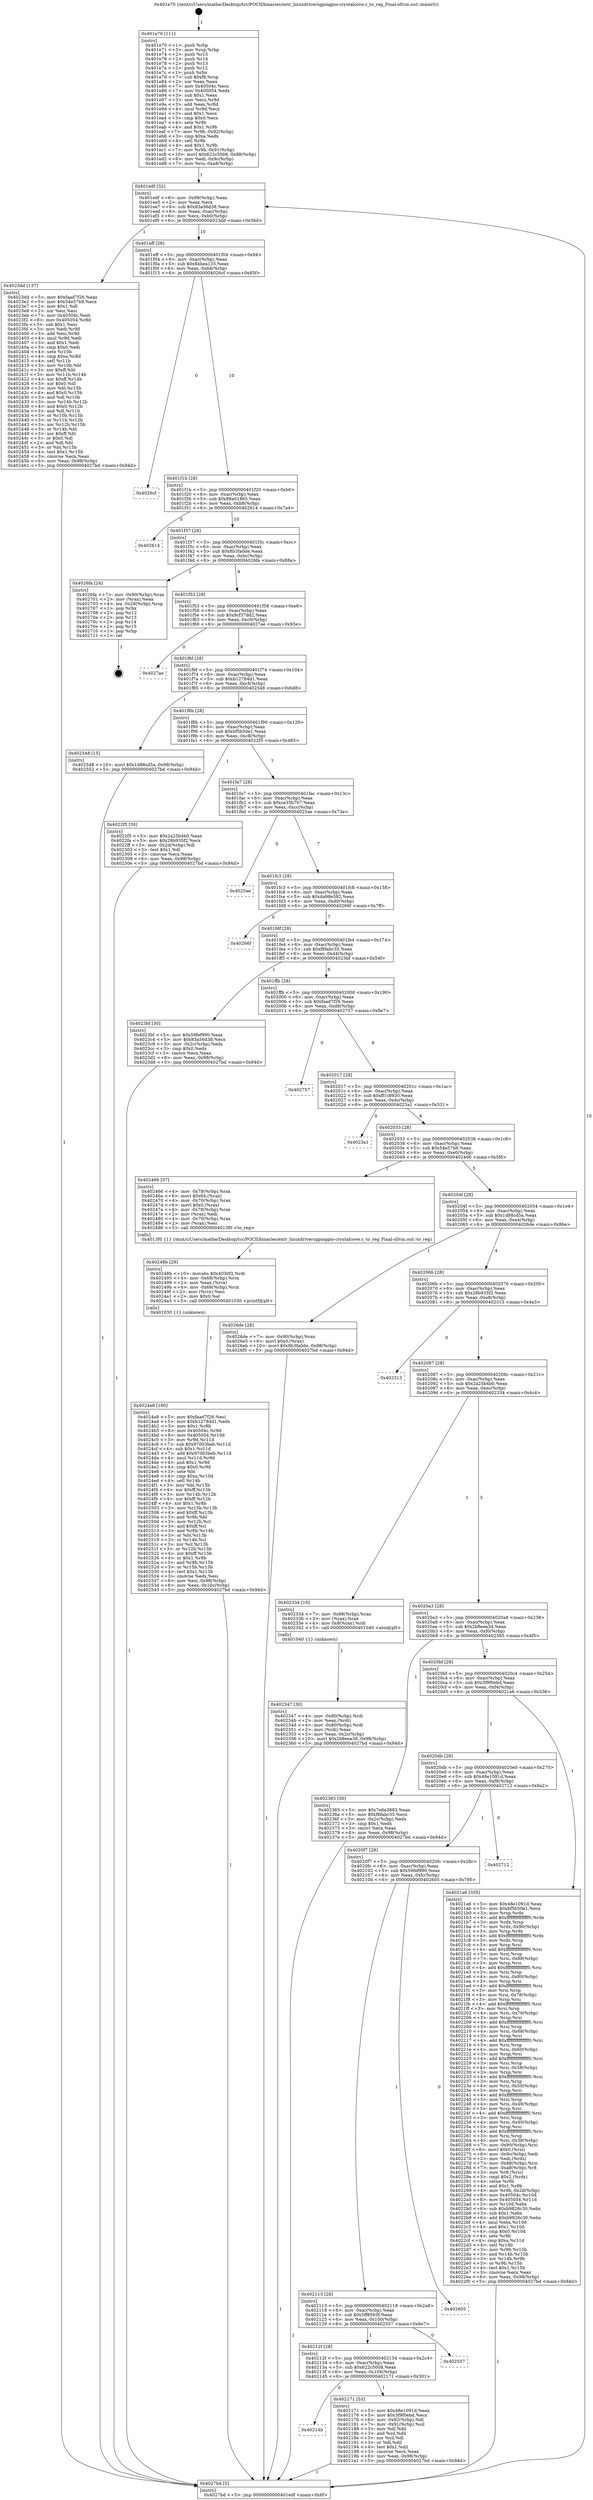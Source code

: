 digraph "0x401e70" {
  label = "0x401e70 (/mnt/c/Users/mathe/Desktop/tcc/POCII/binaries/extr_linuxdriversgpiogpio-crystalcove.c_to_reg_Final-ollvm.out::main(0))"
  labelloc = "t"
  node[shape=record]

  Entry [label="",width=0.3,height=0.3,shape=circle,fillcolor=black,style=filled]
  "0x401edf" [label="{
     0x401edf [32]\l
     | [instrs]\l
     &nbsp;&nbsp;0x401edf \<+6\>: mov -0x98(%rbp),%eax\l
     &nbsp;&nbsp;0x401ee5 \<+2\>: mov %eax,%ecx\l
     &nbsp;&nbsp;0x401ee7 \<+6\>: sub $0x83a56d38,%ecx\l
     &nbsp;&nbsp;0x401eed \<+6\>: mov %eax,-0xac(%rbp)\l
     &nbsp;&nbsp;0x401ef3 \<+6\>: mov %ecx,-0xb0(%rbp)\l
     &nbsp;&nbsp;0x401ef9 \<+6\>: je 00000000004023dd \<main+0x56d\>\l
  }"]
  "0x4023dd" [label="{
     0x4023dd [137]\l
     | [instrs]\l
     &nbsp;&nbsp;0x4023dd \<+5\>: mov $0xfaad7f26,%eax\l
     &nbsp;&nbsp;0x4023e2 \<+5\>: mov $0x54e57b9,%ecx\l
     &nbsp;&nbsp;0x4023e7 \<+2\>: mov $0x1,%dl\l
     &nbsp;&nbsp;0x4023e9 \<+2\>: xor %esi,%esi\l
     &nbsp;&nbsp;0x4023eb \<+7\>: mov 0x40504c,%edi\l
     &nbsp;&nbsp;0x4023f2 \<+8\>: mov 0x405054,%r8d\l
     &nbsp;&nbsp;0x4023fa \<+3\>: sub $0x1,%esi\l
     &nbsp;&nbsp;0x4023fd \<+3\>: mov %edi,%r9d\l
     &nbsp;&nbsp;0x402400 \<+3\>: add %esi,%r9d\l
     &nbsp;&nbsp;0x402403 \<+4\>: imul %r9d,%edi\l
     &nbsp;&nbsp;0x402407 \<+3\>: and $0x1,%edi\l
     &nbsp;&nbsp;0x40240a \<+3\>: cmp $0x0,%edi\l
     &nbsp;&nbsp;0x40240d \<+4\>: sete %r10b\l
     &nbsp;&nbsp;0x402411 \<+4\>: cmp $0xa,%r8d\l
     &nbsp;&nbsp;0x402415 \<+4\>: setl %r11b\l
     &nbsp;&nbsp;0x402419 \<+3\>: mov %r10b,%bl\l
     &nbsp;&nbsp;0x40241c \<+3\>: xor $0xff,%bl\l
     &nbsp;&nbsp;0x40241f \<+3\>: mov %r11b,%r14b\l
     &nbsp;&nbsp;0x402422 \<+4\>: xor $0xff,%r14b\l
     &nbsp;&nbsp;0x402426 \<+3\>: xor $0x0,%dl\l
     &nbsp;&nbsp;0x402429 \<+3\>: mov %bl,%r15b\l
     &nbsp;&nbsp;0x40242c \<+4\>: and $0x0,%r15b\l
     &nbsp;&nbsp;0x402430 \<+3\>: and %dl,%r10b\l
     &nbsp;&nbsp;0x402433 \<+3\>: mov %r14b,%r12b\l
     &nbsp;&nbsp;0x402436 \<+4\>: and $0x0,%r12b\l
     &nbsp;&nbsp;0x40243a \<+3\>: and %dl,%r11b\l
     &nbsp;&nbsp;0x40243d \<+3\>: or %r10b,%r15b\l
     &nbsp;&nbsp;0x402440 \<+3\>: or %r11b,%r12b\l
     &nbsp;&nbsp;0x402443 \<+3\>: xor %r12b,%r15b\l
     &nbsp;&nbsp;0x402446 \<+3\>: or %r14b,%bl\l
     &nbsp;&nbsp;0x402449 \<+3\>: xor $0xff,%bl\l
     &nbsp;&nbsp;0x40244c \<+3\>: or $0x0,%dl\l
     &nbsp;&nbsp;0x40244f \<+2\>: and %dl,%bl\l
     &nbsp;&nbsp;0x402451 \<+3\>: or %bl,%r15b\l
     &nbsp;&nbsp;0x402454 \<+4\>: test $0x1,%r15b\l
     &nbsp;&nbsp;0x402458 \<+3\>: cmovne %ecx,%eax\l
     &nbsp;&nbsp;0x40245b \<+6\>: mov %eax,-0x98(%rbp)\l
     &nbsp;&nbsp;0x402461 \<+5\>: jmp 00000000004027bd \<main+0x94d\>\l
  }"]
  "0x401eff" [label="{
     0x401eff [28]\l
     | [instrs]\l
     &nbsp;&nbsp;0x401eff \<+5\>: jmp 0000000000401f04 \<main+0x94\>\l
     &nbsp;&nbsp;0x401f04 \<+6\>: mov -0xac(%rbp),%eax\l
     &nbsp;&nbsp;0x401f0a \<+5\>: sub $0x84bea135,%eax\l
     &nbsp;&nbsp;0x401f0f \<+6\>: mov %eax,-0xb4(%rbp)\l
     &nbsp;&nbsp;0x401f15 \<+6\>: je 00000000004026cf \<main+0x85f\>\l
  }"]
  Exit [label="",width=0.3,height=0.3,shape=circle,fillcolor=black,style=filled,peripheries=2]
  "0x4026cf" [label="{
     0x4026cf\l
  }", style=dashed]
  "0x401f1b" [label="{
     0x401f1b [28]\l
     | [instrs]\l
     &nbsp;&nbsp;0x401f1b \<+5\>: jmp 0000000000401f20 \<main+0xb0\>\l
     &nbsp;&nbsp;0x401f20 \<+6\>: mov -0xac(%rbp),%eax\l
     &nbsp;&nbsp;0x401f26 \<+5\>: sub $0x88a01865,%eax\l
     &nbsp;&nbsp;0x401f2b \<+6\>: mov %eax,-0xb8(%rbp)\l
     &nbsp;&nbsp;0x401f31 \<+6\>: je 0000000000402614 \<main+0x7a4\>\l
  }"]
  "0x4024a8" [label="{
     0x4024a8 [160]\l
     | [instrs]\l
     &nbsp;&nbsp;0x4024a8 \<+5\>: mov $0xfaad7f26,%esi\l
     &nbsp;&nbsp;0x4024ad \<+5\>: mov $0xb12784d1,%edx\l
     &nbsp;&nbsp;0x4024b2 \<+3\>: mov $0x1,%r8b\l
     &nbsp;&nbsp;0x4024b5 \<+8\>: mov 0x40504c,%r9d\l
     &nbsp;&nbsp;0x4024bd \<+8\>: mov 0x405054,%r10d\l
     &nbsp;&nbsp;0x4024c5 \<+3\>: mov %r9d,%r11d\l
     &nbsp;&nbsp;0x4024c8 \<+7\>: sub $0x97003beb,%r11d\l
     &nbsp;&nbsp;0x4024cf \<+4\>: sub $0x1,%r11d\l
     &nbsp;&nbsp;0x4024d3 \<+7\>: add $0x97003beb,%r11d\l
     &nbsp;&nbsp;0x4024da \<+4\>: imul %r11d,%r9d\l
     &nbsp;&nbsp;0x4024de \<+4\>: and $0x1,%r9d\l
     &nbsp;&nbsp;0x4024e2 \<+4\>: cmp $0x0,%r9d\l
     &nbsp;&nbsp;0x4024e6 \<+3\>: sete %bl\l
     &nbsp;&nbsp;0x4024e9 \<+4\>: cmp $0xa,%r10d\l
     &nbsp;&nbsp;0x4024ed \<+4\>: setl %r14b\l
     &nbsp;&nbsp;0x4024f1 \<+3\>: mov %bl,%r15b\l
     &nbsp;&nbsp;0x4024f4 \<+4\>: xor $0xff,%r15b\l
     &nbsp;&nbsp;0x4024f8 \<+3\>: mov %r14b,%r12b\l
     &nbsp;&nbsp;0x4024fb \<+4\>: xor $0xff,%r12b\l
     &nbsp;&nbsp;0x4024ff \<+4\>: xor $0x1,%r8b\l
     &nbsp;&nbsp;0x402503 \<+3\>: mov %r15b,%r13b\l
     &nbsp;&nbsp;0x402506 \<+4\>: and $0xff,%r13b\l
     &nbsp;&nbsp;0x40250a \<+3\>: and %r8b,%bl\l
     &nbsp;&nbsp;0x40250d \<+3\>: mov %r12b,%cl\l
     &nbsp;&nbsp;0x402510 \<+3\>: and $0xff,%cl\l
     &nbsp;&nbsp;0x402513 \<+3\>: and %r8b,%r14b\l
     &nbsp;&nbsp;0x402516 \<+3\>: or %bl,%r13b\l
     &nbsp;&nbsp;0x402519 \<+3\>: or %r14b,%cl\l
     &nbsp;&nbsp;0x40251c \<+3\>: xor %cl,%r13b\l
     &nbsp;&nbsp;0x40251f \<+3\>: or %r12b,%r15b\l
     &nbsp;&nbsp;0x402522 \<+4\>: xor $0xff,%r15b\l
     &nbsp;&nbsp;0x402526 \<+4\>: or $0x1,%r8b\l
     &nbsp;&nbsp;0x40252a \<+3\>: and %r8b,%r15b\l
     &nbsp;&nbsp;0x40252d \<+3\>: or %r15b,%r13b\l
     &nbsp;&nbsp;0x402530 \<+4\>: test $0x1,%r13b\l
     &nbsp;&nbsp;0x402534 \<+3\>: cmovne %edx,%esi\l
     &nbsp;&nbsp;0x402537 \<+6\>: mov %esi,-0x98(%rbp)\l
     &nbsp;&nbsp;0x40253d \<+6\>: mov %eax,-0x10c(%rbp)\l
     &nbsp;&nbsp;0x402543 \<+5\>: jmp 00000000004027bd \<main+0x94d\>\l
  }"]
  "0x402614" [label="{
     0x402614\l
  }", style=dashed]
  "0x401f37" [label="{
     0x401f37 [28]\l
     | [instrs]\l
     &nbsp;&nbsp;0x401f37 \<+5\>: jmp 0000000000401f3c \<main+0xcc\>\l
     &nbsp;&nbsp;0x401f3c \<+6\>: mov -0xac(%rbp),%eax\l
     &nbsp;&nbsp;0x401f42 \<+5\>: sub $0x8b3fa0de,%eax\l
     &nbsp;&nbsp;0x401f47 \<+6\>: mov %eax,-0xbc(%rbp)\l
     &nbsp;&nbsp;0x401f4d \<+6\>: je 00000000004026fa \<main+0x88a\>\l
  }"]
  "0x40248b" [label="{
     0x40248b [29]\l
     | [instrs]\l
     &nbsp;&nbsp;0x40248b \<+10\>: movabs $0x4030f2,%rdi\l
     &nbsp;&nbsp;0x402495 \<+4\>: mov -0x68(%rbp),%rcx\l
     &nbsp;&nbsp;0x402499 \<+2\>: mov %eax,(%rcx)\l
     &nbsp;&nbsp;0x40249b \<+4\>: mov -0x68(%rbp),%rcx\l
     &nbsp;&nbsp;0x40249f \<+2\>: mov (%rcx),%esi\l
     &nbsp;&nbsp;0x4024a1 \<+2\>: mov $0x0,%al\l
     &nbsp;&nbsp;0x4024a3 \<+5\>: call 0000000000401030 \<printf@plt\>\l
     | [calls]\l
     &nbsp;&nbsp;0x401030 \{1\} (unknown)\l
  }"]
  "0x4026fa" [label="{
     0x4026fa [24]\l
     | [instrs]\l
     &nbsp;&nbsp;0x4026fa \<+7\>: mov -0x90(%rbp),%rax\l
     &nbsp;&nbsp;0x402701 \<+2\>: mov (%rax),%eax\l
     &nbsp;&nbsp;0x402703 \<+4\>: lea -0x28(%rbp),%rsp\l
     &nbsp;&nbsp;0x402707 \<+1\>: pop %rbx\l
     &nbsp;&nbsp;0x402708 \<+2\>: pop %r12\l
     &nbsp;&nbsp;0x40270a \<+2\>: pop %r13\l
     &nbsp;&nbsp;0x40270c \<+2\>: pop %r14\l
     &nbsp;&nbsp;0x40270e \<+2\>: pop %r15\l
     &nbsp;&nbsp;0x402710 \<+1\>: pop %rbp\l
     &nbsp;&nbsp;0x402711 \<+1\>: ret\l
  }"]
  "0x401f53" [label="{
     0x401f53 [28]\l
     | [instrs]\l
     &nbsp;&nbsp;0x401f53 \<+5\>: jmp 0000000000401f58 \<main+0xe8\>\l
     &nbsp;&nbsp;0x401f58 \<+6\>: mov -0xac(%rbp),%eax\l
     &nbsp;&nbsp;0x401f5e \<+5\>: sub $0x9cf37dd2,%eax\l
     &nbsp;&nbsp;0x401f63 \<+6\>: mov %eax,-0xc0(%rbp)\l
     &nbsp;&nbsp;0x401f69 \<+6\>: je 00000000004027ae \<main+0x93e\>\l
  }"]
  "0x402347" [label="{
     0x402347 [30]\l
     | [instrs]\l
     &nbsp;&nbsp;0x402347 \<+4\>: mov -0x80(%rbp),%rdi\l
     &nbsp;&nbsp;0x40234b \<+2\>: mov %eax,(%rdi)\l
     &nbsp;&nbsp;0x40234d \<+4\>: mov -0x80(%rbp),%rdi\l
     &nbsp;&nbsp;0x402351 \<+2\>: mov (%rdi),%eax\l
     &nbsp;&nbsp;0x402353 \<+3\>: mov %eax,-0x2c(%rbp)\l
     &nbsp;&nbsp;0x402356 \<+10\>: movl $0x2b8eea3d,-0x98(%rbp)\l
     &nbsp;&nbsp;0x402360 \<+5\>: jmp 00000000004027bd \<main+0x94d\>\l
  }"]
  "0x4027ae" [label="{
     0x4027ae\l
  }", style=dashed]
  "0x401f6f" [label="{
     0x401f6f [28]\l
     | [instrs]\l
     &nbsp;&nbsp;0x401f6f \<+5\>: jmp 0000000000401f74 \<main+0x104\>\l
     &nbsp;&nbsp;0x401f74 \<+6\>: mov -0xac(%rbp),%eax\l
     &nbsp;&nbsp;0x401f7a \<+5\>: sub $0xb12784d1,%eax\l
     &nbsp;&nbsp;0x401f7f \<+6\>: mov %eax,-0xc4(%rbp)\l
     &nbsp;&nbsp;0x401f85 \<+6\>: je 0000000000402548 \<main+0x6d8\>\l
  }"]
  "0x401e70" [label="{
     0x401e70 [111]\l
     | [instrs]\l
     &nbsp;&nbsp;0x401e70 \<+1\>: push %rbp\l
     &nbsp;&nbsp;0x401e71 \<+3\>: mov %rsp,%rbp\l
     &nbsp;&nbsp;0x401e74 \<+2\>: push %r15\l
     &nbsp;&nbsp;0x401e76 \<+2\>: push %r14\l
     &nbsp;&nbsp;0x401e78 \<+2\>: push %r13\l
     &nbsp;&nbsp;0x401e7a \<+2\>: push %r12\l
     &nbsp;&nbsp;0x401e7c \<+1\>: push %rbx\l
     &nbsp;&nbsp;0x401e7d \<+7\>: sub $0xf8,%rsp\l
     &nbsp;&nbsp;0x401e84 \<+2\>: xor %eax,%eax\l
     &nbsp;&nbsp;0x401e86 \<+7\>: mov 0x40504c,%ecx\l
     &nbsp;&nbsp;0x401e8d \<+7\>: mov 0x405054,%edx\l
     &nbsp;&nbsp;0x401e94 \<+3\>: sub $0x1,%eax\l
     &nbsp;&nbsp;0x401e97 \<+3\>: mov %ecx,%r8d\l
     &nbsp;&nbsp;0x401e9a \<+3\>: add %eax,%r8d\l
     &nbsp;&nbsp;0x401e9d \<+4\>: imul %r8d,%ecx\l
     &nbsp;&nbsp;0x401ea1 \<+3\>: and $0x1,%ecx\l
     &nbsp;&nbsp;0x401ea4 \<+3\>: cmp $0x0,%ecx\l
     &nbsp;&nbsp;0x401ea7 \<+4\>: sete %r9b\l
     &nbsp;&nbsp;0x401eab \<+4\>: and $0x1,%r9b\l
     &nbsp;&nbsp;0x401eaf \<+7\>: mov %r9b,-0x92(%rbp)\l
     &nbsp;&nbsp;0x401eb6 \<+3\>: cmp $0xa,%edx\l
     &nbsp;&nbsp;0x401eb9 \<+4\>: setl %r9b\l
     &nbsp;&nbsp;0x401ebd \<+4\>: and $0x1,%r9b\l
     &nbsp;&nbsp;0x401ec1 \<+7\>: mov %r9b,-0x91(%rbp)\l
     &nbsp;&nbsp;0x401ec8 \<+10\>: movl $0x622c5008,-0x98(%rbp)\l
     &nbsp;&nbsp;0x401ed2 \<+6\>: mov %edi,-0x9c(%rbp)\l
     &nbsp;&nbsp;0x401ed8 \<+7\>: mov %rsi,-0xa8(%rbp)\l
  }"]
  "0x402548" [label="{
     0x402548 [15]\l
     | [instrs]\l
     &nbsp;&nbsp;0x402548 \<+10\>: movl $0x1d88cd5a,-0x98(%rbp)\l
     &nbsp;&nbsp;0x402552 \<+5\>: jmp 00000000004027bd \<main+0x94d\>\l
  }"]
  "0x401f8b" [label="{
     0x401f8b [28]\l
     | [instrs]\l
     &nbsp;&nbsp;0x401f8b \<+5\>: jmp 0000000000401f90 \<main+0x120\>\l
     &nbsp;&nbsp;0x401f90 \<+6\>: mov -0xac(%rbp),%eax\l
     &nbsp;&nbsp;0x401f96 \<+5\>: sub $0xbf5b50e1,%eax\l
     &nbsp;&nbsp;0x401f9b \<+6\>: mov %eax,-0xc8(%rbp)\l
     &nbsp;&nbsp;0x401fa1 \<+6\>: je 00000000004022f5 \<main+0x485\>\l
  }"]
  "0x4027bd" [label="{
     0x4027bd [5]\l
     | [instrs]\l
     &nbsp;&nbsp;0x4027bd \<+5\>: jmp 0000000000401edf \<main+0x6f\>\l
  }"]
  "0x4022f5" [label="{
     0x4022f5 [30]\l
     | [instrs]\l
     &nbsp;&nbsp;0x4022f5 \<+5\>: mov $0x2a25b4b0,%eax\l
     &nbsp;&nbsp;0x4022fa \<+5\>: mov $0x28b935f2,%ecx\l
     &nbsp;&nbsp;0x4022ff \<+3\>: mov -0x2d(%rbp),%dl\l
     &nbsp;&nbsp;0x402302 \<+3\>: test $0x1,%dl\l
     &nbsp;&nbsp;0x402305 \<+3\>: cmovne %ecx,%eax\l
     &nbsp;&nbsp;0x402308 \<+6\>: mov %eax,-0x98(%rbp)\l
     &nbsp;&nbsp;0x40230e \<+5\>: jmp 00000000004027bd \<main+0x94d\>\l
  }"]
  "0x401fa7" [label="{
     0x401fa7 [28]\l
     | [instrs]\l
     &nbsp;&nbsp;0x401fa7 \<+5\>: jmp 0000000000401fac \<main+0x13c\>\l
     &nbsp;&nbsp;0x401fac \<+6\>: mov -0xac(%rbp),%eax\l
     &nbsp;&nbsp;0x401fb2 \<+5\>: sub $0xce35b707,%eax\l
     &nbsp;&nbsp;0x401fb7 \<+6\>: mov %eax,-0xcc(%rbp)\l
     &nbsp;&nbsp;0x401fbd \<+6\>: je 00000000004025ae \<main+0x73e\>\l
  }"]
  "0x40214b" [label="{
     0x40214b\l
  }", style=dashed]
  "0x4025ae" [label="{
     0x4025ae\l
  }", style=dashed]
  "0x401fc3" [label="{
     0x401fc3 [28]\l
     | [instrs]\l
     &nbsp;&nbsp;0x401fc3 \<+5\>: jmp 0000000000401fc8 \<main+0x158\>\l
     &nbsp;&nbsp;0x401fc8 \<+6\>: mov -0xac(%rbp),%eax\l
     &nbsp;&nbsp;0x401fce \<+5\>: sub $0xda98e592,%eax\l
     &nbsp;&nbsp;0x401fd3 \<+6\>: mov %eax,-0xd0(%rbp)\l
     &nbsp;&nbsp;0x401fd9 \<+6\>: je 000000000040266f \<main+0x7ff\>\l
  }"]
  "0x402171" [label="{
     0x402171 [53]\l
     | [instrs]\l
     &nbsp;&nbsp;0x402171 \<+5\>: mov $0x48e1091d,%eax\l
     &nbsp;&nbsp;0x402176 \<+5\>: mov $0x3f9f0ebd,%ecx\l
     &nbsp;&nbsp;0x40217b \<+6\>: mov -0x92(%rbp),%dl\l
     &nbsp;&nbsp;0x402181 \<+7\>: mov -0x91(%rbp),%sil\l
     &nbsp;&nbsp;0x402188 \<+3\>: mov %dl,%dil\l
     &nbsp;&nbsp;0x40218b \<+3\>: and %sil,%dil\l
     &nbsp;&nbsp;0x40218e \<+3\>: xor %sil,%dl\l
     &nbsp;&nbsp;0x402191 \<+3\>: or %dl,%dil\l
     &nbsp;&nbsp;0x402194 \<+4\>: test $0x1,%dil\l
     &nbsp;&nbsp;0x402198 \<+3\>: cmovne %ecx,%eax\l
     &nbsp;&nbsp;0x40219b \<+6\>: mov %eax,-0x98(%rbp)\l
     &nbsp;&nbsp;0x4021a1 \<+5\>: jmp 00000000004027bd \<main+0x94d\>\l
  }"]
  "0x40266f" [label="{
     0x40266f\l
  }", style=dashed]
  "0x401fdf" [label="{
     0x401fdf [28]\l
     | [instrs]\l
     &nbsp;&nbsp;0x401fdf \<+5\>: jmp 0000000000401fe4 \<main+0x174\>\l
     &nbsp;&nbsp;0x401fe4 \<+6\>: mov -0xac(%rbp),%eax\l
     &nbsp;&nbsp;0x401fea \<+5\>: sub $0xf8fabc35,%eax\l
     &nbsp;&nbsp;0x401fef \<+6\>: mov %eax,-0xd4(%rbp)\l
     &nbsp;&nbsp;0x401ff5 \<+6\>: je 00000000004023bf \<main+0x54f\>\l
  }"]
  "0x40212f" [label="{
     0x40212f [28]\l
     | [instrs]\l
     &nbsp;&nbsp;0x40212f \<+5\>: jmp 0000000000402134 \<main+0x2c4\>\l
     &nbsp;&nbsp;0x402134 \<+6\>: mov -0xac(%rbp),%eax\l
     &nbsp;&nbsp;0x40213a \<+5\>: sub $0x622c5008,%eax\l
     &nbsp;&nbsp;0x40213f \<+6\>: mov %eax,-0x104(%rbp)\l
     &nbsp;&nbsp;0x402145 \<+6\>: je 0000000000402171 \<main+0x301\>\l
  }"]
  "0x4023bf" [label="{
     0x4023bf [30]\l
     | [instrs]\l
     &nbsp;&nbsp;0x4023bf \<+5\>: mov $0x59fef990,%eax\l
     &nbsp;&nbsp;0x4023c4 \<+5\>: mov $0x83a56d38,%ecx\l
     &nbsp;&nbsp;0x4023c9 \<+3\>: mov -0x2c(%rbp),%edx\l
     &nbsp;&nbsp;0x4023cc \<+3\>: cmp $0x0,%edx\l
     &nbsp;&nbsp;0x4023cf \<+3\>: cmove %ecx,%eax\l
     &nbsp;&nbsp;0x4023d2 \<+6\>: mov %eax,-0x98(%rbp)\l
     &nbsp;&nbsp;0x4023d8 \<+5\>: jmp 00000000004027bd \<main+0x94d\>\l
  }"]
  "0x401ffb" [label="{
     0x401ffb [28]\l
     | [instrs]\l
     &nbsp;&nbsp;0x401ffb \<+5\>: jmp 0000000000402000 \<main+0x190\>\l
     &nbsp;&nbsp;0x402000 \<+6\>: mov -0xac(%rbp),%eax\l
     &nbsp;&nbsp;0x402006 \<+5\>: sub $0xfaad7f26,%eax\l
     &nbsp;&nbsp;0x40200b \<+6\>: mov %eax,-0xd8(%rbp)\l
     &nbsp;&nbsp;0x402011 \<+6\>: je 0000000000402757 \<main+0x8e7\>\l
  }"]
  "0x402557" [label="{
     0x402557\l
  }", style=dashed]
  "0x402757" [label="{
     0x402757\l
  }", style=dashed]
  "0x402017" [label="{
     0x402017 [28]\l
     | [instrs]\l
     &nbsp;&nbsp;0x402017 \<+5\>: jmp 000000000040201c \<main+0x1ac\>\l
     &nbsp;&nbsp;0x40201c \<+6\>: mov -0xac(%rbp),%eax\l
     &nbsp;&nbsp;0x402022 \<+5\>: sub $0xff1c8930,%eax\l
     &nbsp;&nbsp;0x402027 \<+6\>: mov %eax,-0xdc(%rbp)\l
     &nbsp;&nbsp;0x40202d \<+6\>: je 00000000004023a1 \<main+0x531\>\l
  }"]
  "0x402113" [label="{
     0x402113 [28]\l
     | [instrs]\l
     &nbsp;&nbsp;0x402113 \<+5\>: jmp 0000000000402118 \<main+0x2a8\>\l
     &nbsp;&nbsp;0x402118 \<+6\>: mov -0xac(%rbp),%eax\l
     &nbsp;&nbsp;0x40211e \<+5\>: sub $0x5ff8593f,%eax\l
     &nbsp;&nbsp;0x402123 \<+6\>: mov %eax,-0x100(%rbp)\l
     &nbsp;&nbsp;0x402129 \<+6\>: je 0000000000402557 \<main+0x6e7\>\l
  }"]
  "0x4023a1" [label="{
     0x4023a1\l
  }", style=dashed]
  "0x402033" [label="{
     0x402033 [28]\l
     | [instrs]\l
     &nbsp;&nbsp;0x402033 \<+5\>: jmp 0000000000402038 \<main+0x1c8\>\l
     &nbsp;&nbsp;0x402038 \<+6\>: mov -0xac(%rbp),%eax\l
     &nbsp;&nbsp;0x40203e \<+5\>: sub $0x54e57b9,%eax\l
     &nbsp;&nbsp;0x402043 \<+6\>: mov %eax,-0xe0(%rbp)\l
     &nbsp;&nbsp;0x402049 \<+6\>: je 0000000000402466 \<main+0x5f6\>\l
  }"]
  "0x402605" [label="{
     0x402605\l
  }", style=dashed]
  "0x402466" [label="{
     0x402466 [37]\l
     | [instrs]\l
     &nbsp;&nbsp;0x402466 \<+4\>: mov -0x78(%rbp),%rax\l
     &nbsp;&nbsp;0x40246a \<+6\>: movl $0x64,(%rax)\l
     &nbsp;&nbsp;0x402470 \<+4\>: mov -0x70(%rbp),%rax\l
     &nbsp;&nbsp;0x402474 \<+6\>: movl $0x0,(%rax)\l
     &nbsp;&nbsp;0x40247a \<+4\>: mov -0x78(%rbp),%rax\l
     &nbsp;&nbsp;0x40247e \<+2\>: mov (%rax),%edi\l
     &nbsp;&nbsp;0x402480 \<+4\>: mov -0x70(%rbp),%rax\l
     &nbsp;&nbsp;0x402484 \<+2\>: mov (%rax),%esi\l
     &nbsp;&nbsp;0x402486 \<+5\>: call 00000000004013f0 \<to_reg\>\l
     | [calls]\l
     &nbsp;&nbsp;0x4013f0 \{1\} (/mnt/c/Users/mathe/Desktop/tcc/POCII/binaries/extr_linuxdriversgpiogpio-crystalcove.c_to_reg_Final-ollvm.out::to_reg)\l
  }"]
  "0x40204f" [label="{
     0x40204f [28]\l
     | [instrs]\l
     &nbsp;&nbsp;0x40204f \<+5\>: jmp 0000000000402054 \<main+0x1e4\>\l
     &nbsp;&nbsp;0x402054 \<+6\>: mov -0xac(%rbp),%eax\l
     &nbsp;&nbsp;0x40205a \<+5\>: sub $0x1d88cd5a,%eax\l
     &nbsp;&nbsp;0x40205f \<+6\>: mov %eax,-0xe4(%rbp)\l
     &nbsp;&nbsp;0x402065 \<+6\>: je 00000000004026de \<main+0x86e\>\l
  }"]
  "0x4020f7" [label="{
     0x4020f7 [28]\l
     | [instrs]\l
     &nbsp;&nbsp;0x4020f7 \<+5\>: jmp 00000000004020fc \<main+0x28c\>\l
     &nbsp;&nbsp;0x4020fc \<+6\>: mov -0xac(%rbp),%eax\l
     &nbsp;&nbsp;0x402102 \<+5\>: sub $0x59fef990,%eax\l
     &nbsp;&nbsp;0x402107 \<+6\>: mov %eax,-0xfc(%rbp)\l
     &nbsp;&nbsp;0x40210d \<+6\>: je 0000000000402605 \<main+0x795\>\l
  }"]
  "0x4026de" [label="{
     0x4026de [28]\l
     | [instrs]\l
     &nbsp;&nbsp;0x4026de \<+7\>: mov -0x90(%rbp),%rax\l
     &nbsp;&nbsp;0x4026e5 \<+6\>: movl $0x0,(%rax)\l
     &nbsp;&nbsp;0x4026eb \<+10\>: movl $0x8b3fa0de,-0x98(%rbp)\l
     &nbsp;&nbsp;0x4026f5 \<+5\>: jmp 00000000004027bd \<main+0x94d\>\l
  }"]
  "0x40206b" [label="{
     0x40206b [28]\l
     | [instrs]\l
     &nbsp;&nbsp;0x40206b \<+5\>: jmp 0000000000402070 \<main+0x200\>\l
     &nbsp;&nbsp;0x402070 \<+6\>: mov -0xac(%rbp),%eax\l
     &nbsp;&nbsp;0x402076 \<+5\>: sub $0x28b935f2,%eax\l
     &nbsp;&nbsp;0x40207b \<+6\>: mov %eax,-0xe8(%rbp)\l
     &nbsp;&nbsp;0x402081 \<+6\>: je 0000000000402313 \<main+0x4a3\>\l
  }"]
  "0x402712" [label="{
     0x402712\l
  }", style=dashed]
  "0x402313" [label="{
     0x402313\l
  }", style=dashed]
  "0x402087" [label="{
     0x402087 [28]\l
     | [instrs]\l
     &nbsp;&nbsp;0x402087 \<+5\>: jmp 000000000040208c \<main+0x21c\>\l
     &nbsp;&nbsp;0x40208c \<+6\>: mov -0xac(%rbp),%eax\l
     &nbsp;&nbsp;0x402092 \<+5\>: sub $0x2a25b4b0,%eax\l
     &nbsp;&nbsp;0x402097 \<+6\>: mov %eax,-0xec(%rbp)\l
     &nbsp;&nbsp;0x40209d \<+6\>: je 0000000000402334 \<main+0x4c4\>\l
  }"]
  "0x4020db" [label="{
     0x4020db [28]\l
     | [instrs]\l
     &nbsp;&nbsp;0x4020db \<+5\>: jmp 00000000004020e0 \<main+0x270\>\l
     &nbsp;&nbsp;0x4020e0 \<+6\>: mov -0xac(%rbp),%eax\l
     &nbsp;&nbsp;0x4020e6 \<+5\>: sub $0x48e1091d,%eax\l
     &nbsp;&nbsp;0x4020eb \<+6\>: mov %eax,-0xf8(%rbp)\l
     &nbsp;&nbsp;0x4020f1 \<+6\>: je 0000000000402712 \<main+0x8a2\>\l
  }"]
  "0x402334" [label="{
     0x402334 [19]\l
     | [instrs]\l
     &nbsp;&nbsp;0x402334 \<+7\>: mov -0x88(%rbp),%rax\l
     &nbsp;&nbsp;0x40233b \<+3\>: mov (%rax),%rax\l
     &nbsp;&nbsp;0x40233e \<+4\>: mov 0x8(%rax),%rdi\l
     &nbsp;&nbsp;0x402342 \<+5\>: call 0000000000401040 \<atoi@plt\>\l
     | [calls]\l
     &nbsp;&nbsp;0x401040 \{1\} (unknown)\l
  }"]
  "0x4020a3" [label="{
     0x4020a3 [28]\l
     | [instrs]\l
     &nbsp;&nbsp;0x4020a3 \<+5\>: jmp 00000000004020a8 \<main+0x238\>\l
     &nbsp;&nbsp;0x4020a8 \<+6\>: mov -0xac(%rbp),%eax\l
     &nbsp;&nbsp;0x4020ae \<+5\>: sub $0x2b8eea3d,%eax\l
     &nbsp;&nbsp;0x4020b3 \<+6\>: mov %eax,-0xf0(%rbp)\l
     &nbsp;&nbsp;0x4020b9 \<+6\>: je 0000000000402365 \<main+0x4f5\>\l
  }"]
  "0x4021a6" [label="{
     0x4021a6 [335]\l
     | [instrs]\l
     &nbsp;&nbsp;0x4021a6 \<+5\>: mov $0x48e1091d,%eax\l
     &nbsp;&nbsp;0x4021ab \<+5\>: mov $0xbf5b50e1,%ecx\l
     &nbsp;&nbsp;0x4021b0 \<+3\>: mov %rsp,%rdx\l
     &nbsp;&nbsp;0x4021b3 \<+4\>: add $0xfffffffffffffff0,%rdx\l
     &nbsp;&nbsp;0x4021b7 \<+3\>: mov %rdx,%rsp\l
     &nbsp;&nbsp;0x4021ba \<+7\>: mov %rdx,-0x90(%rbp)\l
     &nbsp;&nbsp;0x4021c1 \<+3\>: mov %rsp,%rdx\l
     &nbsp;&nbsp;0x4021c4 \<+4\>: add $0xfffffffffffffff0,%rdx\l
     &nbsp;&nbsp;0x4021c8 \<+3\>: mov %rdx,%rsp\l
     &nbsp;&nbsp;0x4021cb \<+3\>: mov %rsp,%rsi\l
     &nbsp;&nbsp;0x4021ce \<+4\>: add $0xfffffffffffffff0,%rsi\l
     &nbsp;&nbsp;0x4021d2 \<+3\>: mov %rsi,%rsp\l
     &nbsp;&nbsp;0x4021d5 \<+7\>: mov %rsi,-0x88(%rbp)\l
     &nbsp;&nbsp;0x4021dc \<+3\>: mov %rsp,%rsi\l
     &nbsp;&nbsp;0x4021df \<+4\>: add $0xfffffffffffffff0,%rsi\l
     &nbsp;&nbsp;0x4021e3 \<+3\>: mov %rsi,%rsp\l
     &nbsp;&nbsp;0x4021e6 \<+4\>: mov %rsi,-0x80(%rbp)\l
     &nbsp;&nbsp;0x4021ea \<+3\>: mov %rsp,%rsi\l
     &nbsp;&nbsp;0x4021ed \<+4\>: add $0xfffffffffffffff0,%rsi\l
     &nbsp;&nbsp;0x4021f1 \<+3\>: mov %rsi,%rsp\l
     &nbsp;&nbsp;0x4021f4 \<+4\>: mov %rsi,-0x78(%rbp)\l
     &nbsp;&nbsp;0x4021f8 \<+3\>: mov %rsp,%rsi\l
     &nbsp;&nbsp;0x4021fb \<+4\>: add $0xfffffffffffffff0,%rsi\l
     &nbsp;&nbsp;0x4021ff \<+3\>: mov %rsi,%rsp\l
     &nbsp;&nbsp;0x402202 \<+4\>: mov %rsi,-0x70(%rbp)\l
     &nbsp;&nbsp;0x402206 \<+3\>: mov %rsp,%rsi\l
     &nbsp;&nbsp;0x402209 \<+4\>: add $0xfffffffffffffff0,%rsi\l
     &nbsp;&nbsp;0x40220d \<+3\>: mov %rsi,%rsp\l
     &nbsp;&nbsp;0x402210 \<+4\>: mov %rsi,-0x68(%rbp)\l
     &nbsp;&nbsp;0x402214 \<+3\>: mov %rsp,%rsi\l
     &nbsp;&nbsp;0x402217 \<+4\>: add $0xfffffffffffffff0,%rsi\l
     &nbsp;&nbsp;0x40221b \<+3\>: mov %rsi,%rsp\l
     &nbsp;&nbsp;0x40221e \<+4\>: mov %rsi,-0x60(%rbp)\l
     &nbsp;&nbsp;0x402222 \<+3\>: mov %rsp,%rsi\l
     &nbsp;&nbsp;0x402225 \<+4\>: add $0xfffffffffffffff0,%rsi\l
     &nbsp;&nbsp;0x402229 \<+3\>: mov %rsi,%rsp\l
     &nbsp;&nbsp;0x40222c \<+4\>: mov %rsi,-0x58(%rbp)\l
     &nbsp;&nbsp;0x402230 \<+3\>: mov %rsp,%rsi\l
     &nbsp;&nbsp;0x402233 \<+4\>: add $0xfffffffffffffff0,%rsi\l
     &nbsp;&nbsp;0x402237 \<+3\>: mov %rsi,%rsp\l
     &nbsp;&nbsp;0x40223a \<+4\>: mov %rsi,-0x50(%rbp)\l
     &nbsp;&nbsp;0x40223e \<+3\>: mov %rsp,%rsi\l
     &nbsp;&nbsp;0x402241 \<+4\>: add $0xfffffffffffffff0,%rsi\l
     &nbsp;&nbsp;0x402245 \<+3\>: mov %rsi,%rsp\l
     &nbsp;&nbsp;0x402248 \<+4\>: mov %rsi,-0x48(%rbp)\l
     &nbsp;&nbsp;0x40224c \<+3\>: mov %rsp,%rsi\l
     &nbsp;&nbsp;0x40224f \<+4\>: add $0xfffffffffffffff0,%rsi\l
     &nbsp;&nbsp;0x402253 \<+3\>: mov %rsi,%rsp\l
     &nbsp;&nbsp;0x402256 \<+4\>: mov %rsi,-0x40(%rbp)\l
     &nbsp;&nbsp;0x40225a \<+3\>: mov %rsp,%rsi\l
     &nbsp;&nbsp;0x40225d \<+4\>: add $0xfffffffffffffff0,%rsi\l
     &nbsp;&nbsp;0x402261 \<+3\>: mov %rsi,%rsp\l
     &nbsp;&nbsp;0x402264 \<+4\>: mov %rsi,-0x38(%rbp)\l
     &nbsp;&nbsp;0x402268 \<+7\>: mov -0x90(%rbp),%rsi\l
     &nbsp;&nbsp;0x40226f \<+6\>: movl $0x0,(%rsi)\l
     &nbsp;&nbsp;0x402275 \<+6\>: mov -0x9c(%rbp),%edi\l
     &nbsp;&nbsp;0x40227b \<+2\>: mov %edi,(%rdx)\l
     &nbsp;&nbsp;0x40227d \<+7\>: mov -0x88(%rbp),%rsi\l
     &nbsp;&nbsp;0x402284 \<+7\>: mov -0xa8(%rbp),%r8\l
     &nbsp;&nbsp;0x40228b \<+3\>: mov %r8,(%rsi)\l
     &nbsp;&nbsp;0x40228e \<+3\>: cmpl $0x2,(%rdx)\l
     &nbsp;&nbsp;0x402291 \<+4\>: setne %r9b\l
     &nbsp;&nbsp;0x402295 \<+4\>: and $0x1,%r9b\l
     &nbsp;&nbsp;0x402299 \<+4\>: mov %r9b,-0x2d(%rbp)\l
     &nbsp;&nbsp;0x40229d \<+8\>: mov 0x40504c,%r10d\l
     &nbsp;&nbsp;0x4022a5 \<+8\>: mov 0x405054,%r11d\l
     &nbsp;&nbsp;0x4022ad \<+3\>: mov %r10d,%ebx\l
     &nbsp;&nbsp;0x4022b0 \<+6\>: sub $0xb9826c30,%ebx\l
     &nbsp;&nbsp;0x4022b6 \<+3\>: sub $0x1,%ebx\l
     &nbsp;&nbsp;0x4022b9 \<+6\>: add $0xb9826c30,%ebx\l
     &nbsp;&nbsp;0x4022bf \<+4\>: imul %ebx,%r10d\l
     &nbsp;&nbsp;0x4022c3 \<+4\>: and $0x1,%r10d\l
     &nbsp;&nbsp;0x4022c7 \<+4\>: cmp $0x0,%r10d\l
     &nbsp;&nbsp;0x4022cb \<+4\>: sete %r9b\l
     &nbsp;&nbsp;0x4022cf \<+4\>: cmp $0xa,%r11d\l
     &nbsp;&nbsp;0x4022d3 \<+4\>: setl %r14b\l
     &nbsp;&nbsp;0x4022d7 \<+3\>: mov %r9b,%r15b\l
     &nbsp;&nbsp;0x4022da \<+3\>: and %r14b,%r15b\l
     &nbsp;&nbsp;0x4022dd \<+3\>: xor %r14b,%r9b\l
     &nbsp;&nbsp;0x4022e0 \<+3\>: or %r9b,%r15b\l
     &nbsp;&nbsp;0x4022e3 \<+4\>: test $0x1,%r15b\l
     &nbsp;&nbsp;0x4022e7 \<+3\>: cmovne %ecx,%eax\l
     &nbsp;&nbsp;0x4022ea \<+6\>: mov %eax,-0x98(%rbp)\l
     &nbsp;&nbsp;0x4022f0 \<+5\>: jmp 00000000004027bd \<main+0x94d\>\l
  }"]
  "0x402365" [label="{
     0x402365 [30]\l
     | [instrs]\l
     &nbsp;&nbsp;0x402365 \<+5\>: mov $0x7e6a3883,%eax\l
     &nbsp;&nbsp;0x40236a \<+5\>: mov $0xf8fabc35,%ecx\l
     &nbsp;&nbsp;0x40236f \<+3\>: mov -0x2c(%rbp),%edx\l
     &nbsp;&nbsp;0x402372 \<+3\>: cmp $0x1,%edx\l
     &nbsp;&nbsp;0x402375 \<+3\>: cmovl %ecx,%eax\l
     &nbsp;&nbsp;0x402378 \<+6\>: mov %eax,-0x98(%rbp)\l
     &nbsp;&nbsp;0x40237e \<+5\>: jmp 00000000004027bd \<main+0x94d\>\l
  }"]
  "0x4020bf" [label="{
     0x4020bf [28]\l
     | [instrs]\l
     &nbsp;&nbsp;0x4020bf \<+5\>: jmp 00000000004020c4 \<main+0x254\>\l
     &nbsp;&nbsp;0x4020c4 \<+6\>: mov -0xac(%rbp),%eax\l
     &nbsp;&nbsp;0x4020ca \<+5\>: sub $0x3f9f0ebd,%eax\l
     &nbsp;&nbsp;0x4020cf \<+6\>: mov %eax,-0xf4(%rbp)\l
     &nbsp;&nbsp;0x4020d5 \<+6\>: je 00000000004021a6 \<main+0x336\>\l
  }"]
  Entry -> "0x401e70" [label=" 1"]
  "0x401edf" -> "0x4023dd" [label=" 1"]
  "0x401edf" -> "0x401eff" [label=" 10"]
  "0x4026fa" -> Exit [label=" 1"]
  "0x401eff" -> "0x4026cf" [label=" 0"]
  "0x401eff" -> "0x401f1b" [label=" 10"]
  "0x4026de" -> "0x4027bd" [label=" 1"]
  "0x401f1b" -> "0x402614" [label=" 0"]
  "0x401f1b" -> "0x401f37" [label=" 10"]
  "0x402548" -> "0x4027bd" [label=" 1"]
  "0x401f37" -> "0x4026fa" [label=" 1"]
  "0x401f37" -> "0x401f53" [label=" 9"]
  "0x4024a8" -> "0x4027bd" [label=" 1"]
  "0x401f53" -> "0x4027ae" [label=" 0"]
  "0x401f53" -> "0x401f6f" [label=" 9"]
  "0x40248b" -> "0x4024a8" [label=" 1"]
  "0x401f6f" -> "0x402548" [label=" 1"]
  "0x401f6f" -> "0x401f8b" [label=" 8"]
  "0x4023dd" -> "0x4027bd" [label=" 1"]
  "0x401f8b" -> "0x4022f5" [label=" 1"]
  "0x401f8b" -> "0x401fa7" [label=" 7"]
  "0x4023bf" -> "0x4027bd" [label=" 1"]
  "0x401fa7" -> "0x4025ae" [label=" 0"]
  "0x401fa7" -> "0x401fc3" [label=" 7"]
  "0x402365" -> "0x4027bd" [label=" 1"]
  "0x401fc3" -> "0x40266f" [label=" 0"]
  "0x401fc3" -> "0x401fdf" [label=" 7"]
  "0x402347" -> "0x4027bd" [label=" 1"]
  "0x401fdf" -> "0x4023bf" [label=" 1"]
  "0x401fdf" -> "0x401ffb" [label=" 6"]
  "0x4022f5" -> "0x4027bd" [label=" 1"]
  "0x401ffb" -> "0x402757" [label=" 0"]
  "0x401ffb" -> "0x402017" [label=" 6"]
  "0x4021a6" -> "0x4027bd" [label=" 1"]
  "0x402017" -> "0x4023a1" [label=" 0"]
  "0x402017" -> "0x402033" [label=" 6"]
  "0x4027bd" -> "0x401edf" [label=" 10"]
  "0x402033" -> "0x402466" [label=" 1"]
  "0x402033" -> "0x40204f" [label=" 5"]
  "0x401e70" -> "0x401edf" [label=" 1"]
  "0x40204f" -> "0x4026de" [label=" 1"]
  "0x40204f" -> "0x40206b" [label=" 4"]
  "0x40212f" -> "0x40214b" [label=" 0"]
  "0x40206b" -> "0x402313" [label=" 0"]
  "0x40206b" -> "0x402087" [label=" 4"]
  "0x40212f" -> "0x402171" [label=" 1"]
  "0x402087" -> "0x402334" [label=" 1"]
  "0x402087" -> "0x4020a3" [label=" 3"]
  "0x402113" -> "0x40212f" [label=" 1"]
  "0x4020a3" -> "0x402365" [label=" 1"]
  "0x4020a3" -> "0x4020bf" [label=" 2"]
  "0x402113" -> "0x402557" [label=" 0"]
  "0x4020bf" -> "0x4021a6" [label=" 1"]
  "0x4020bf" -> "0x4020db" [label=" 1"]
  "0x402334" -> "0x402347" [label=" 1"]
  "0x4020db" -> "0x402712" [label=" 0"]
  "0x4020db" -> "0x4020f7" [label=" 1"]
  "0x402171" -> "0x4027bd" [label=" 1"]
  "0x4020f7" -> "0x402605" [label=" 0"]
  "0x4020f7" -> "0x402113" [label=" 1"]
  "0x402466" -> "0x40248b" [label=" 1"]
}
